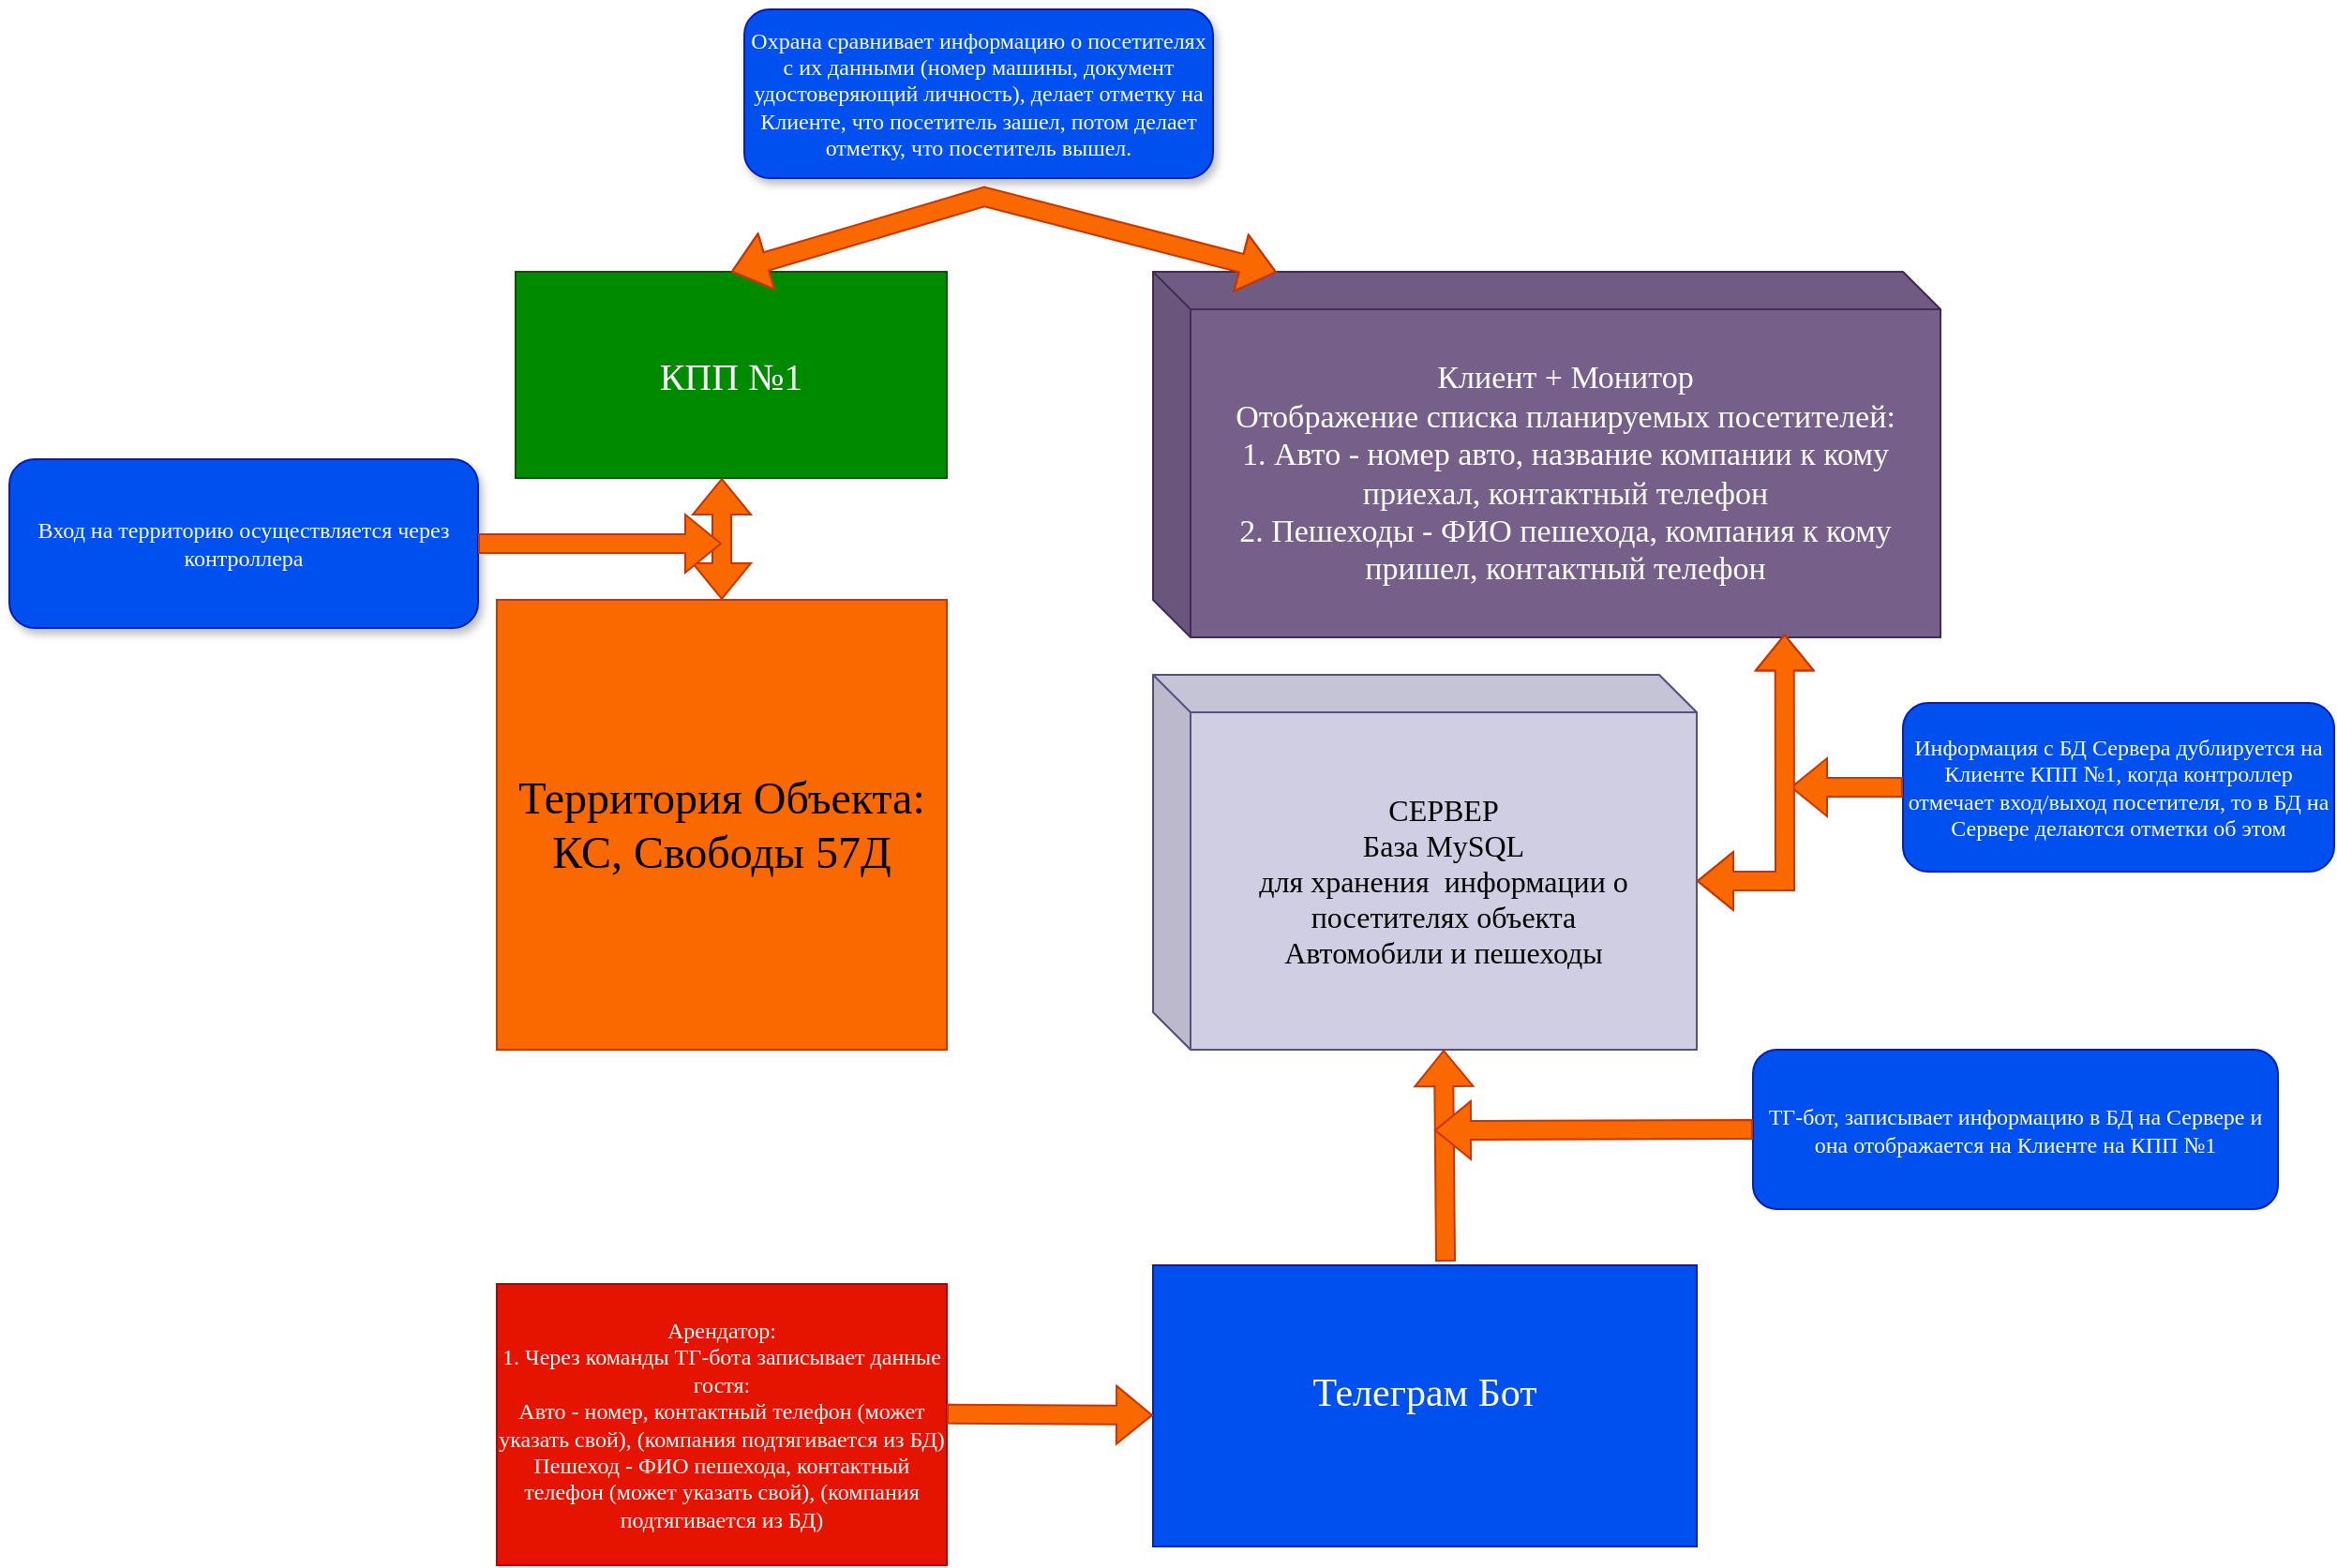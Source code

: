 <mxfile version="28.1.0">
  <diagram name="Страница — 1" id="wutEzv4rZsYX_1XHgXmE">
    <mxGraphModel dx="1661" dy="858" grid="1" gridSize="10" guides="1" tooltips="1" connect="1" arrows="1" fold="1" page="1" pageScale="1" pageWidth="1654" pageHeight="1169" math="0" shadow="0">
      <root>
        <mxCell id="0" />
        <mxCell id="1" parent="0" />
        <mxCell id="k67vNNfMW5uqdkEVrtX6-1" value="&lt;font face=&quot;Comic Sans MS&quot; style=&quot;font-size: 24px;&quot;&gt;Территория Объекта: КС, Свободы 57Д&lt;/font&gt;" style="whiteSpace=wrap;html=1;aspect=fixed;fillColor=#fa6800;fontColor=#000000;strokeColor=#C73500;" vertex="1" parent="1">
          <mxGeometry x="570" y="465" width="240" height="240" as="geometry" />
        </mxCell>
        <mxCell id="k67vNNfMW5uqdkEVrtX6-5" value="&lt;font face=&quot;Comic Sans MS&quot; style=&quot;font-size: 16px;&quot;&gt;СЕРВЕР&lt;/font&gt;&lt;div&gt;&lt;font face=&quot;Comic Sans MS&quot; style=&quot;font-size: 16px;&quot;&gt;База MySQL&lt;/font&gt;&lt;/div&gt;&lt;div&gt;&lt;font face=&quot;Comic Sans MS&quot; style=&quot;font-size: 16px;&quot;&gt;для хранения&amp;nbsp; информации о посетителях объекта&lt;/font&gt;&lt;/div&gt;&lt;div&gt;&lt;font face=&quot;Comic Sans MS&quot; style=&quot;font-size: 16px;&quot;&gt;Автомобили и пешеходы&lt;/font&gt;&lt;/div&gt;" style="shape=cube;whiteSpace=wrap;html=1;boundedLbl=1;backgroundOutline=1;darkOpacity=0.05;darkOpacity2=0.1;size=20;fillColor=#d0cee2;strokeColor=#56517e;" vertex="1" parent="1">
          <mxGeometry x="920" y="505" width="290" height="200" as="geometry" />
        </mxCell>
        <mxCell id="k67vNNfMW5uqdkEVrtX6-10" value="&lt;font face=&quot;Comic Sans MS&quot; style=&quot;font-size: 17px;&quot;&gt;Клиент + Монитор&lt;/font&gt;&lt;div&gt;&lt;font face=&quot;Comic Sans MS&quot; style=&quot;font-size: 17px;&quot;&gt;Отображение списка планируемых посетителей:&lt;/font&gt;&lt;/div&gt;&lt;div&gt;&lt;font face=&quot;Comic Sans MS&quot; style=&quot;font-size: 17px;&quot;&gt;1. Авто - номер авто, название компании к кому приехал, контактный телефон&lt;/font&gt;&lt;/div&gt;&lt;div&gt;&lt;font face=&quot;Comic Sans MS&quot; style=&quot;font-size: 17px;&quot;&gt;2. Пешеходы - ФИО пешехода, компания к кому пришел, контактный телефон&lt;/font&gt;&lt;/div&gt;" style="shape=cube;whiteSpace=wrap;html=1;boundedLbl=1;backgroundOutline=1;darkOpacity=0.05;darkOpacity2=0.1;fillColor=#76608a;fontColor=#ffffff;strokeColor=#432D57;" vertex="1" parent="1">
          <mxGeometry x="920" y="290" width="420" height="195" as="geometry" />
        </mxCell>
        <mxCell id="k67vNNfMW5uqdkEVrtX6-13" value="&lt;font face=&quot;Comic Sans MS&quot;&gt;Арендатор:&lt;/font&gt;&lt;div&gt;&lt;font face=&quot;Comic Sans MS&quot;&gt;1. Через команды ТГ-бота записывает данные гостя:&lt;/font&gt;&lt;/div&gt;&lt;div&gt;&lt;font face=&quot;Comic Sans MS&quot;&gt;Авто - номер, контактный телефон (может указать свой), (компания подтягивается из БД)&lt;/font&gt;&lt;/div&gt;&lt;div&gt;&lt;font face=&quot;Comic Sans MS&quot;&gt;Пешеход - ФИО пешехода, контактный телефон (может указать свой), (компания подтягивается из БД)&lt;/font&gt;&lt;/div&gt;" style="rounded=0;whiteSpace=wrap;html=1;fillColor=#e51400;fontColor=#ffffff;strokeColor=#B20000;" vertex="1" parent="1">
          <mxGeometry x="570" y="830" width="240" height="150" as="geometry" />
        </mxCell>
        <mxCell id="k67vNNfMW5uqdkEVrtX6-15" value="ТГ-бот, записывает информацию в БД на Сервере и она отображается на Клиенте на КПП №1" style="rounded=1;whiteSpace=wrap;html=1;fillColor=#0050ef;fontColor=#ffffff;strokeColor=#001DBC;fontFamily=Comic Sans MS;" vertex="1" parent="1">
          <mxGeometry x="1240" y="705" width="280" height="85" as="geometry" />
        </mxCell>
        <mxCell id="k67vNNfMW5uqdkEVrtX6-16" value="&lt;font face=&quot;Comic Sans MS&quot; style=&quot;font-size: 21px;&quot;&gt;Телеграм Бот&lt;/font&gt;&lt;div&gt;&lt;br&gt;&lt;/div&gt;" style="rounded=0;whiteSpace=wrap;html=1;fillColor=#0050ef;strokeColor=#001DBC;fontColor=#ffffff;" vertex="1" parent="1">
          <mxGeometry x="920" y="820" width="290" height="150" as="geometry" />
        </mxCell>
        <mxCell id="k67vNNfMW5uqdkEVrtX6-17" value="" style="shape=flexArrow;endArrow=classic;html=1;rounded=0;exitX=1;exitY=0.462;exitDx=0;exitDy=0;fillColor=#fa6800;strokeColor=#C73500;exitPerimeter=0;entryX=0;entryY=0.533;entryDx=0;entryDy=0;entryPerimeter=0;" edge="1" parent="1" source="k67vNNfMW5uqdkEVrtX6-13" target="k67vNNfMW5uqdkEVrtX6-16">
          <mxGeometry width="50" height="50" relative="1" as="geometry">
            <mxPoint x="1010" y="650" as="sourcePoint" />
            <mxPoint x="920" y="890" as="targetPoint" />
          </mxGeometry>
        </mxCell>
        <mxCell id="k67vNNfMW5uqdkEVrtX6-20" value="" style="shape=flexArrow;endArrow=classic;html=1;rounded=0;entryX=0;entryY=0;entryDx=155;entryDy=200;entryPerimeter=0;exitX=0.538;exitY=-0.013;exitDx=0;exitDy=0;exitPerimeter=0;fillColor=#fa6800;strokeColor=#C73500;" edge="1" parent="1" source="k67vNNfMW5uqdkEVrtX6-16" target="k67vNNfMW5uqdkEVrtX6-5">
          <mxGeometry width="50" height="50" relative="1" as="geometry">
            <mxPoint x="1075" y="800" as="sourcePoint" />
            <mxPoint x="1060" y="620" as="targetPoint" />
          </mxGeometry>
        </mxCell>
        <mxCell id="k67vNNfMW5uqdkEVrtX6-21" value="" style="shape=flexArrow;endArrow=classic;html=1;rounded=0;exitX=0;exitY=0.5;exitDx=0;exitDy=0;fillColor=#fa6800;strokeColor=#C73500;" edge="1" parent="1" source="k67vNNfMW5uqdkEVrtX6-15">
          <mxGeometry width="50" height="50" relative="1" as="geometry">
            <mxPoint x="1010" y="670" as="sourcePoint" />
            <mxPoint x="1070" y="748" as="targetPoint" />
          </mxGeometry>
        </mxCell>
        <mxCell id="k67vNNfMW5uqdkEVrtX6-23" value="Информация с БД Сервера дублируется на Клиенте КПП №1, когда контроллер отмечает вход/выход посетителя, то в БД на Сервере делаются отметки об этом" style="rounded=1;whiteSpace=wrap;html=1;fillColor=#0050ef;fontColor=#ffffff;strokeColor=#001DBC;fontFamily=Comic Sans MS;" vertex="1" parent="1">
          <mxGeometry x="1320" y="520" width="230" height="90" as="geometry" />
        </mxCell>
        <mxCell id="k67vNNfMW5uqdkEVrtX6-24" value="" style="shape=flexArrow;endArrow=classic;html=1;rounded=0;exitX=0;exitY=0.5;exitDx=0;exitDy=0;fillColor=#fa6800;strokeColor=#C73500;" edge="1" parent="1" source="k67vNNfMW5uqdkEVrtX6-23">
          <mxGeometry width="50" height="50" relative="1" as="geometry">
            <mxPoint x="1500" y="660" as="sourcePoint" />
            <mxPoint x="1260" y="565" as="targetPoint" />
          </mxGeometry>
        </mxCell>
        <mxCell id="k67vNNfMW5uqdkEVrtX6-26" value="&lt;font style=&quot;font-size: 20px;&quot; face=&quot;Comic Sans MS&quot;&gt;КПП №1&lt;/font&gt;" style="rounded=0;whiteSpace=wrap;html=1;fillColor=#008a00;fontColor=#ffffff;strokeColor=#005700;" vertex="1" parent="1">
          <mxGeometry x="580" y="290" width="230" height="110" as="geometry" />
        </mxCell>
        <mxCell id="k67vNNfMW5uqdkEVrtX6-28" value="Охрана сравнивает информацию о посетителях с их данными (номер машины, документ удостоверяющий личность), делает отметку на Клиенте, что посетитель зашел, потом делает отметку, что посетитель вышел." style="rounded=1;whiteSpace=wrap;html=1;fillColor=#0050ef;fontColor=#ffffff;strokeColor=#001DBC;fontFamily=Comic Sans MS;shadow=1;" vertex="1" parent="1">
          <mxGeometry x="702" y="150" width="250" height="90" as="geometry" />
        </mxCell>
        <mxCell id="k67vNNfMW5uqdkEVrtX6-30" value="" style="shape=flexArrow;endArrow=classic;startArrow=classic;html=1;rounded=0;exitX=0.5;exitY=0;exitDx=0;exitDy=0;entryX=0.157;entryY=0.001;entryDx=0;entryDy=0;entryPerimeter=0;fillColor=#fa6800;strokeColor=#C73500;" edge="1" parent="1" source="k67vNNfMW5uqdkEVrtX6-26" target="k67vNNfMW5uqdkEVrtX6-10">
          <mxGeometry width="100" height="100" relative="1" as="geometry">
            <mxPoint x="880" y="410" as="sourcePoint" />
            <mxPoint x="980" y="490" as="targetPoint" />
            <Array as="points">
              <mxPoint x="830" y="250" />
            </Array>
          </mxGeometry>
        </mxCell>
        <mxCell id="k67vNNfMW5uqdkEVrtX6-32" value="" style="shape=flexArrow;endArrow=classic;startArrow=classic;html=1;rounded=0;exitX=0.5;exitY=0;exitDx=0;exitDy=0;fillColor=#fa6800;strokeColor=#C73500;" edge="1" parent="1" source="k67vNNfMW5uqdkEVrtX6-1">
          <mxGeometry width="100" height="100" relative="1" as="geometry">
            <mxPoint x="880" y="590" as="sourcePoint" />
            <mxPoint x="690" y="400" as="targetPoint" />
          </mxGeometry>
        </mxCell>
        <mxCell id="k67vNNfMW5uqdkEVrtX6-34" value="Вход на территорию осуществляется через контроллера" style="rounded=1;whiteSpace=wrap;html=1;fillColor=#0050ef;fontColor=#ffffff;strokeColor=#001DBC;fontFamily=Comic Sans MS;shadow=1;" vertex="1" parent="1">
          <mxGeometry x="310" y="390" width="250" height="90" as="geometry" />
        </mxCell>
        <mxCell id="k67vNNfMW5uqdkEVrtX6-35" value="" style="shape=flexArrow;endArrow=classic;html=1;rounded=0;exitX=1;exitY=0.5;exitDx=0;exitDy=0;fillColor=#fa6800;strokeColor=#C73500;" edge="1" parent="1" source="k67vNNfMW5uqdkEVrtX6-34">
          <mxGeometry width="50" height="50" relative="1" as="geometry">
            <mxPoint x="900" y="570" as="sourcePoint" />
            <mxPoint x="690" y="435" as="targetPoint" />
          </mxGeometry>
        </mxCell>
        <mxCell id="k67vNNfMW5uqdkEVrtX6-36" value="" style="shape=flexArrow;endArrow=classic;startArrow=classic;html=1;rounded=0;fillColor=#fa6800;strokeColor=#C73500;entryX=0.802;entryY=0.991;entryDx=0;entryDy=0;entryPerimeter=0;exitX=0;exitY=0;exitDx=290;exitDy=110;exitPerimeter=0;" edge="1" parent="1" source="k67vNNfMW5uqdkEVrtX6-5" target="k67vNNfMW5uqdkEVrtX6-10">
          <mxGeometry width="100" height="100" relative="1" as="geometry">
            <mxPoint x="1260" y="680" as="sourcePoint" />
            <mxPoint x="1260" y="540" as="targetPoint" />
            <Array as="points">
              <mxPoint x="1257" y="615" />
            </Array>
          </mxGeometry>
        </mxCell>
      </root>
    </mxGraphModel>
  </diagram>
</mxfile>
